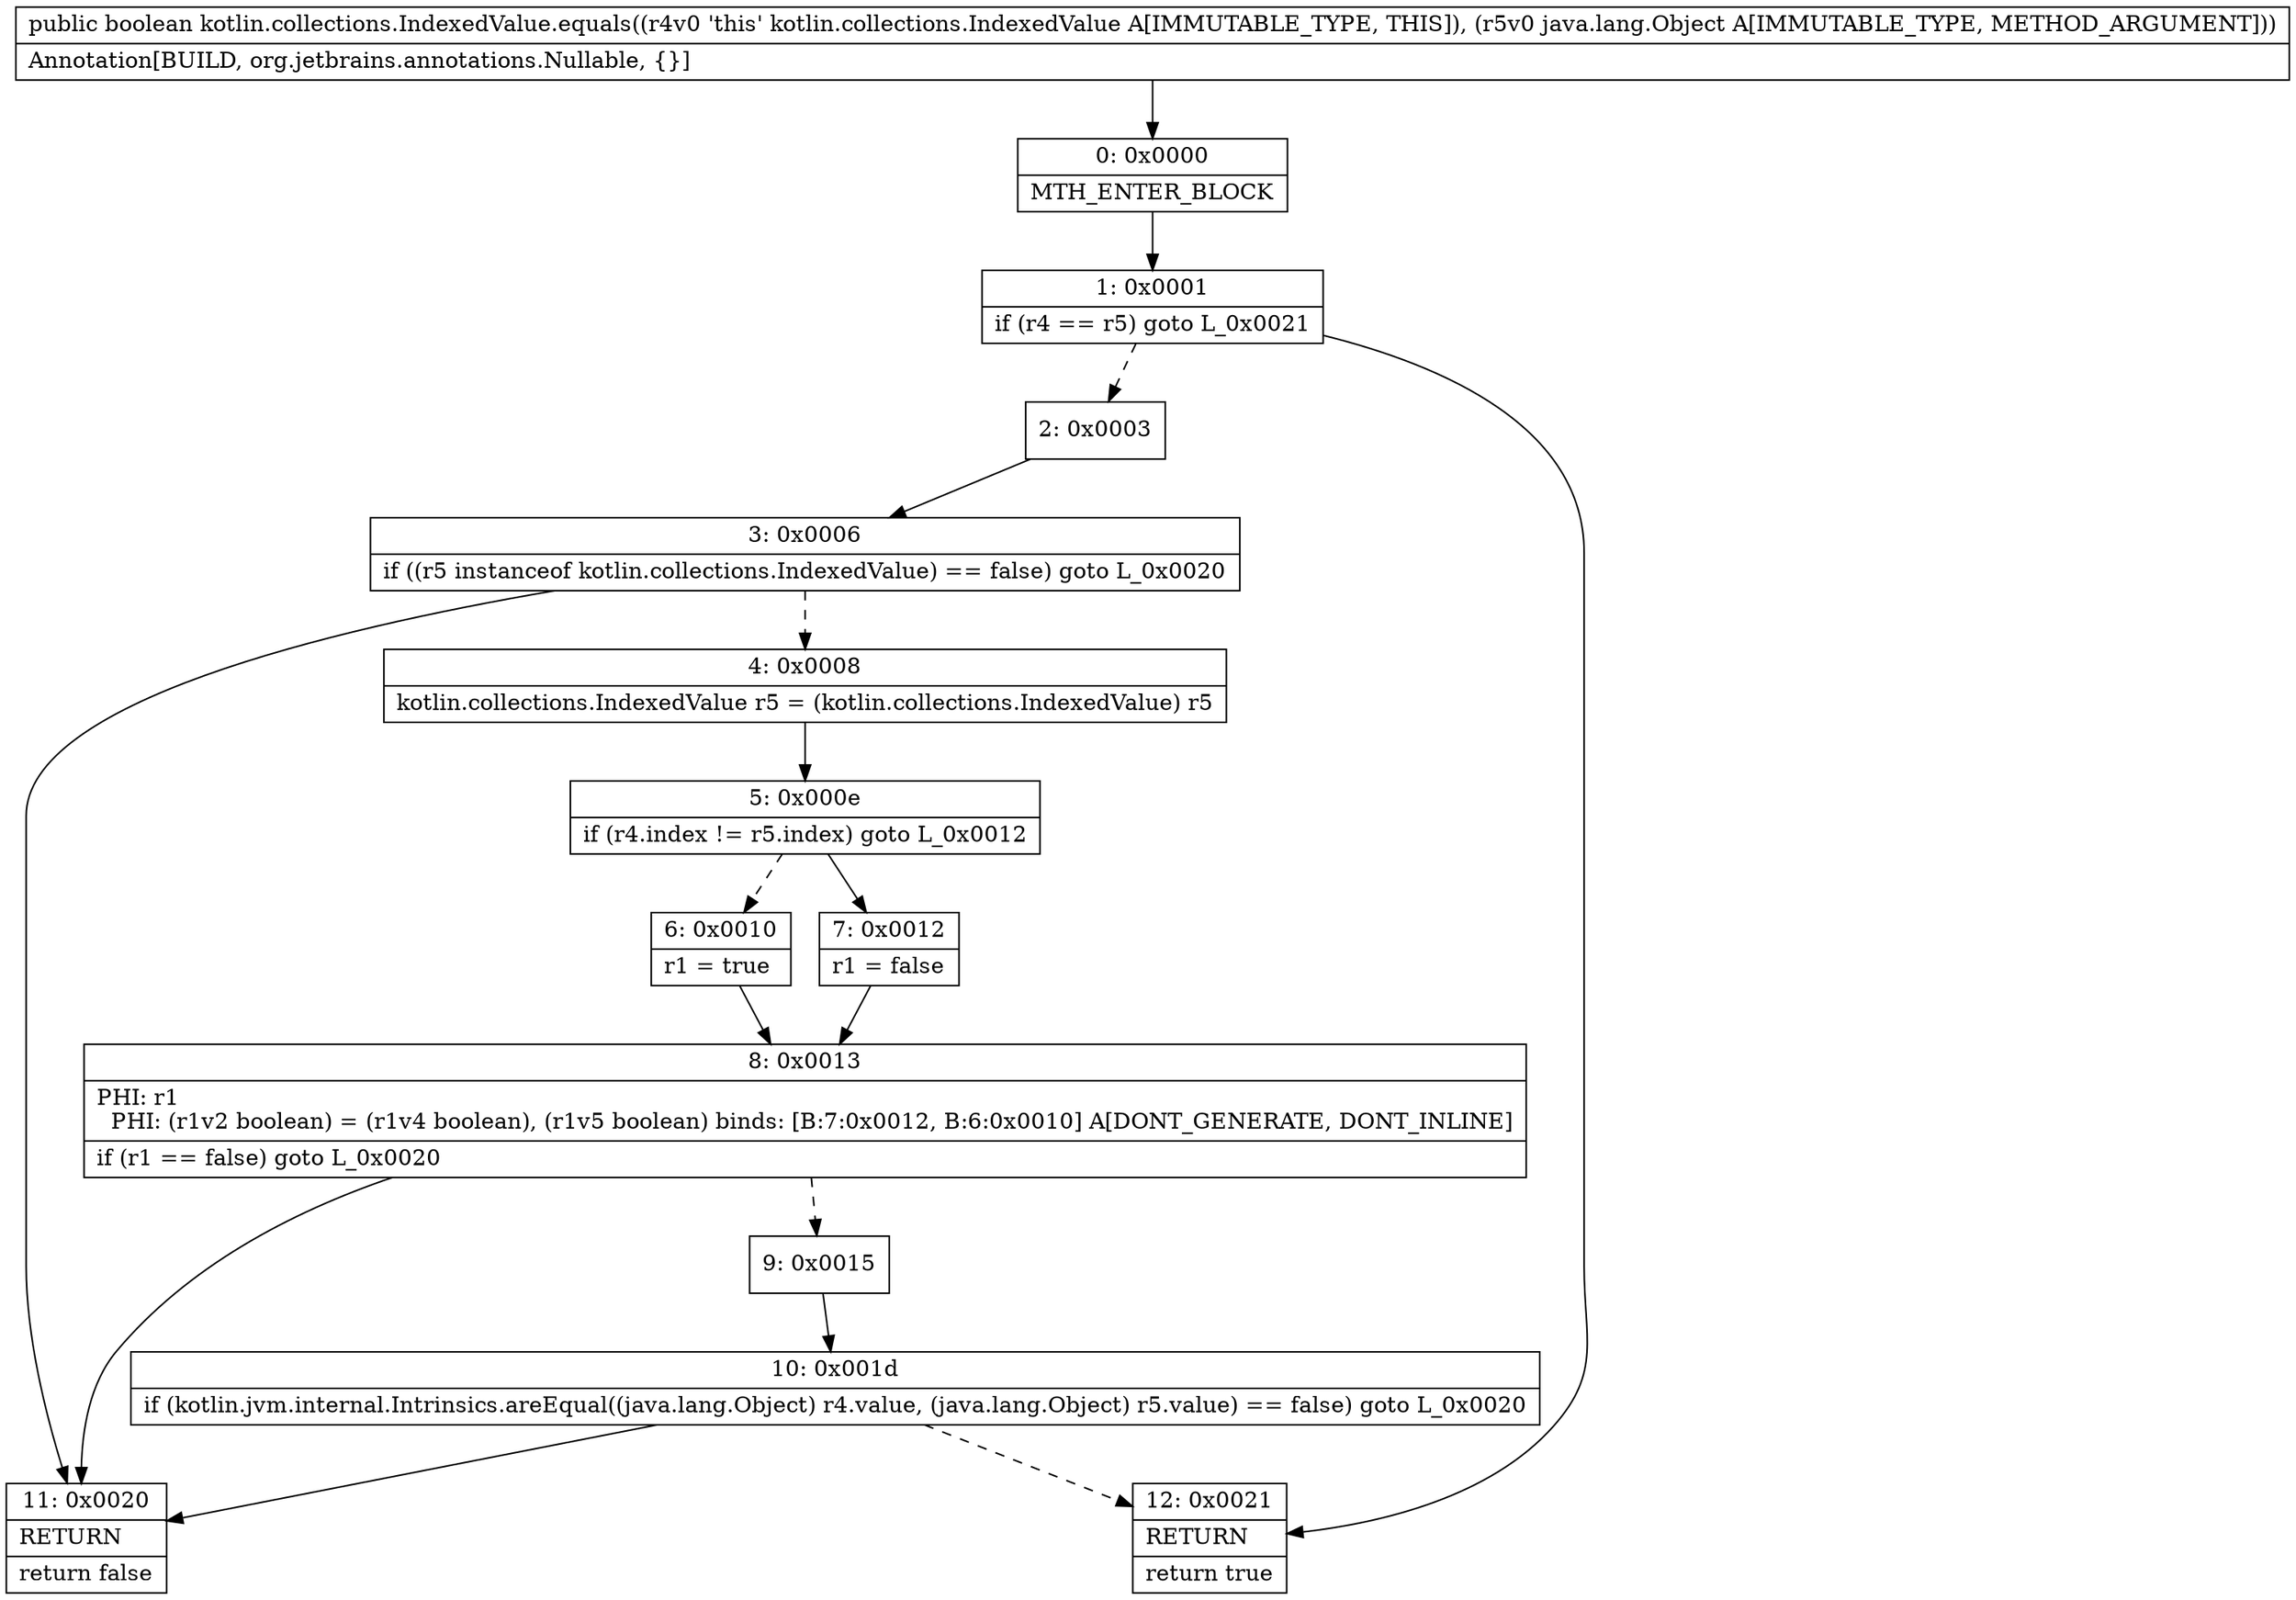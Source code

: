 digraph "CFG forkotlin.collections.IndexedValue.equals(Ljava\/lang\/Object;)Z" {
Node_0 [shape=record,label="{0\:\ 0x0000|MTH_ENTER_BLOCK\l}"];
Node_1 [shape=record,label="{1\:\ 0x0001|if (r4 == r5) goto L_0x0021\l}"];
Node_2 [shape=record,label="{2\:\ 0x0003}"];
Node_3 [shape=record,label="{3\:\ 0x0006|if ((r5 instanceof kotlin.collections.IndexedValue) == false) goto L_0x0020\l}"];
Node_4 [shape=record,label="{4\:\ 0x0008|kotlin.collections.IndexedValue r5 = (kotlin.collections.IndexedValue) r5\l}"];
Node_5 [shape=record,label="{5\:\ 0x000e|if (r4.index != r5.index) goto L_0x0012\l}"];
Node_6 [shape=record,label="{6\:\ 0x0010|r1 = true\l}"];
Node_7 [shape=record,label="{7\:\ 0x0012|r1 = false\l}"];
Node_8 [shape=record,label="{8\:\ 0x0013|PHI: r1 \l  PHI: (r1v2 boolean) = (r1v4 boolean), (r1v5 boolean) binds: [B:7:0x0012, B:6:0x0010] A[DONT_GENERATE, DONT_INLINE]\l|if (r1 == false) goto L_0x0020\l}"];
Node_9 [shape=record,label="{9\:\ 0x0015}"];
Node_10 [shape=record,label="{10\:\ 0x001d|if (kotlin.jvm.internal.Intrinsics.areEqual((java.lang.Object) r4.value, (java.lang.Object) r5.value) == false) goto L_0x0020\l}"];
Node_11 [shape=record,label="{11\:\ 0x0020|RETURN\l|return false\l}"];
Node_12 [shape=record,label="{12\:\ 0x0021|RETURN\l|return true\l}"];
MethodNode[shape=record,label="{public boolean kotlin.collections.IndexedValue.equals((r4v0 'this' kotlin.collections.IndexedValue A[IMMUTABLE_TYPE, THIS]), (r5v0 java.lang.Object A[IMMUTABLE_TYPE, METHOD_ARGUMENT]))  | Annotation[BUILD, org.jetbrains.annotations.Nullable, \{\}]\l}"];
MethodNode -> Node_0;
Node_0 -> Node_1;
Node_1 -> Node_2[style=dashed];
Node_1 -> Node_12;
Node_2 -> Node_3;
Node_3 -> Node_4[style=dashed];
Node_3 -> Node_11;
Node_4 -> Node_5;
Node_5 -> Node_6[style=dashed];
Node_5 -> Node_7;
Node_6 -> Node_8;
Node_7 -> Node_8;
Node_8 -> Node_9[style=dashed];
Node_8 -> Node_11;
Node_9 -> Node_10;
Node_10 -> Node_11;
Node_10 -> Node_12[style=dashed];
}

